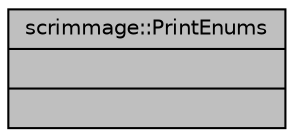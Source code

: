 digraph "scrimmage::PrintEnums"
{
 // LATEX_PDF_SIZE
  edge [fontname="Helvetica",fontsize="10",labelfontname="Helvetica",labelfontsize="10"];
  node [fontname="Helvetica",fontsize="10",shape=record];
  Node1 [label="{scrimmage::PrintEnums\n||}",height=0.2,width=0.4,color="black", fillcolor="grey75", style="filled", fontcolor="black",tooltip=" "];
}
